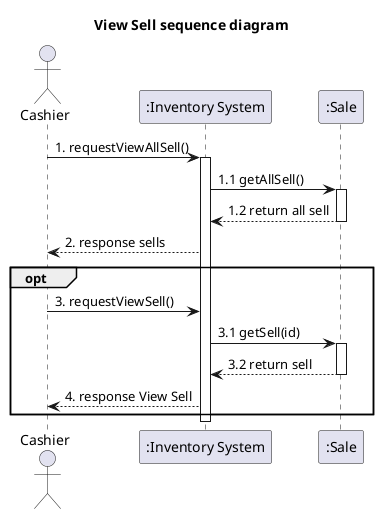 @startuml
'example
title View Sell sequence diagram

actor Cashier as actorCashier
participant ":Inventory System" as InventorySystem
participant ":Sale" as classSell

actorCashier -> InventorySystem: 1. requestViewAllSell()
activate InventorySystem

InventorySystem -> classSell: 1.1 getAllSell()
activate classSell

classSell --> InventorySystem: 1.2 return all sell
deactivate classSell

InventorySystem --> actorCashier : 2. response sells


opt
actorCashier -> InventorySystem: 3. requestViewSell()

InventorySystem -> classSell: 3.1 getSell(id)
activate classSell

classSell --> InventorySystem: 3.2 return sell
deactivate classSell

InventorySystem -->  actorCashier : 4. response View Sell

end

deactivate InventorySystem




@enduml